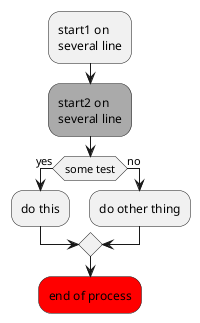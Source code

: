 {
  "sha1": "8k4sxuv6a1ne932t97rw6zajecy86jm",
  "insertion": {
    "when": "2024-05-30T20:48:21.438Z",
    "user": "plantuml@gmail.com"
  }
}
@startuml

:start1 on
several line;
#AAAAAA:start2 on
several line;
if (some test) then (yes)
  :do this;
else (no)
  :do other thing;
endif
#red:end of process;
@enduml
